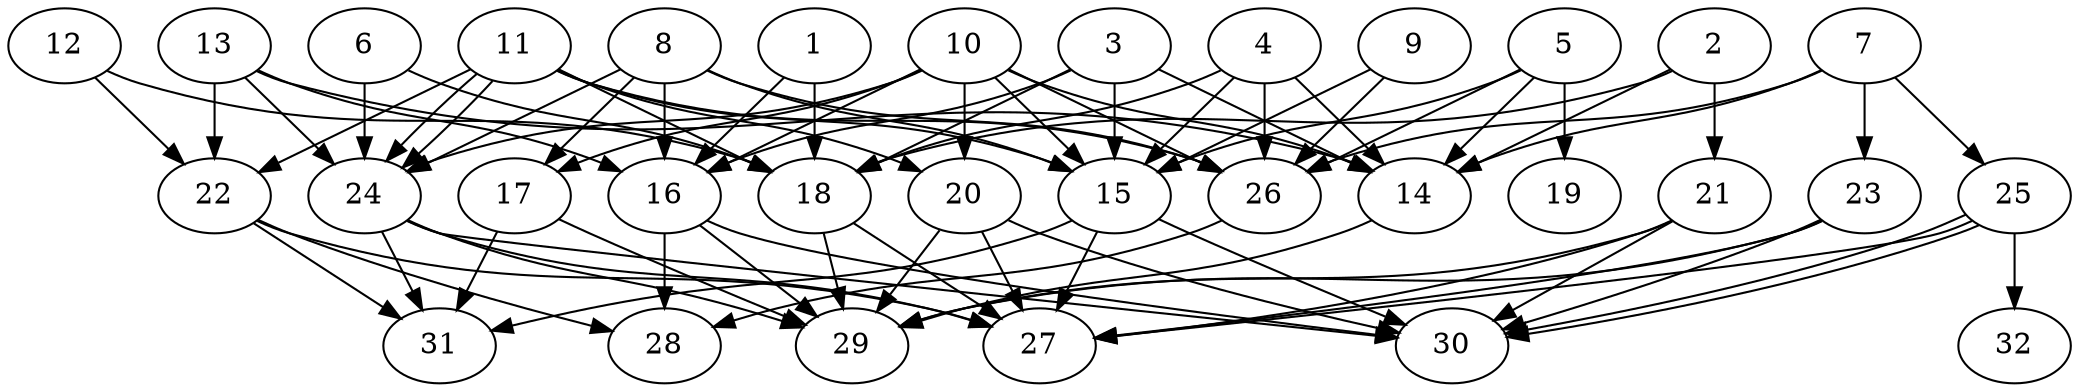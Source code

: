 // DAG (tier=2-normal, mode=compute, n=32, ccr=0.354, fat=0.699, density=0.579, regular=0.413, jump=0.167, mindata=524288, maxdata=8388608)
// DAG automatically generated by daggen at Sun Aug 24 16:33:33 2025
// /home/ermia/Project/Environments/daggen/bin/daggen --dot --ccr 0.354 --fat 0.699 --regular 0.413 --density 0.579 --jump 0.167 --mindata 524288 --maxdata 8388608 -n 32 
digraph G {
  1 [size="1143228968882500", alpha="0.10", expect_size="571614484441250"]
  1 -> 16 [size ="23647829884928"]
  1 -> 18 [size ="23647829884928"]
  2 [size="95330921933317", alpha="0.12", expect_size="47665460966658"]
  2 -> 14 [size ="6018062876672"]
  2 -> 18 [size ="6018062876672"]
  2 -> 21 [size ="6018062876672"]
  3 [size="4321343967055155", alpha="0.04", expect_size="2160671983527577"]
  3 -> 14 [size ="156044625969152"]
  3 -> 15 [size ="156044625969152"]
  3 -> 16 [size ="156044625969152"]
  3 -> 18 [size ="156044625969152"]
  4 [size="2066355135374556", alpha="0.16", expect_size="1033177567687278"]
  4 -> 14 [size ="169265869094912"]
  4 -> 15 [size ="169265869094912"]
  4 -> 18 [size ="169265869094912"]
  4 -> 26 [size ="169265869094912"]
  5 [size="5312618633820635136", alpha="0.02", expect_size="2656309316910317568"]
  5 -> 14 [size ="24357296406528"]
  5 -> 15 [size ="24357296406528"]
  5 -> 19 [size ="24357296406528"]
  5 -> 26 [size ="24357296406528"]
  6 [size="33240763067816148", alpha="0.15", expect_size="16620381533908074"]
  6 -> 18 [size ="43035446476800"]
  6 -> 24 [size ="43035446476800"]
  7 [size="1424168283493660", alpha="0.05", expect_size="712084141746830"]
  7 -> 14 [size ="22699782963200"]
  7 -> 23 [size ="22699782963200"]
  7 -> 25 [size ="22699782963200"]
  7 -> 26 [size ="22699782963200"]
  8 [size="6551960977702179", alpha="0.17", expect_size="3275980488851089"]
  8 -> 15 [size ="277155447570432"]
  8 -> 16 [size ="277155447570432"]
  8 -> 17 [size ="277155447570432"]
  8 -> 24 [size ="277155447570432"]
  8 -> 26 [size ="277155447570432"]
  9 [size="32510421536360248", alpha="0.01", expect_size="16255210768180124"]
  9 -> 15 [size ="562537712058368"]
  9 -> 26 [size ="562537712058368"]
  10 [size="4221008056206816", alpha="0.10", expect_size="2110504028103408"]
  10 -> 14 [size ="4531735756800"]
  10 -> 15 [size ="4531735756800"]
  10 -> 16 [size ="4531735756800"]
  10 -> 17 [size ="4531735756800"]
  10 -> 20 [size ="4531735756800"]
  10 -> 24 [size ="4531735756800"]
  10 -> 26 [size ="4531735756800"]
  11 [size="167857517753765199872", alpha="0.03", expect_size="83928758876882599936"]
  11 -> 15 [size ="243435466391552"]
  11 -> 18 [size ="243435466391552"]
  11 -> 20 [size ="243435466391552"]
  11 -> 22 [size ="243435466391552"]
  11 -> 24 [size ="243435466391552"]
  11 -> 24 [size ="243435466391552"]
  11 -> 26 [size ="243435466391552"]
  12 [size="19533654704806004", alpha="0.00", expect_size="9766827352403002"]
  12 -> 18 [size ="424300356042752"]
  12 -> 22 [size ="424300356042752"]
  13 [size="2277142304372828", alpha="0.10", expect_size="1138571152186414"]
  13 -> 14 [size ="54247861256192"]
  13 -> 16 [size ="54247861256192"]
  13 -> 22 [size ="54247861256192"]
  13 -> 24 [size ="54247861256192"]
  14 [size="972380355522699136", alpha="0.19", expect_size="486190177761349568"]
  14 -> 29 [size ="363086141718528"]
  15 [size="424087456396158697472", alpha="0.11", expect_size="212043728198079348736"]
  15 -> 27 [size ="451571930365952"]
  15 -> 30 [size ="451571930365952"]
  15 -> 31 [size ="451571930365952"]
  16 [size="42737830347038272", alpha="0.02", expect_size="21368915173519136"]
  16 -> 28 [size ="17905659936768"]
  16 -> 29 [size ="17905659936768"]
  16 -> 30 [size ="17905659936768"]
  17 [size="17601875101434742", alpha="0.16", expect_size="8800937550717371"]
  17 -> 29 [size ="359013665472512"]
  17 -> 31 [size ="359013665472512"]
  18 [size="6806636708949177", alpha="0.13", expect_size="3403318354474588"]
  18 -> 27 [size ="3361222950912"]
  18 -> 29 [size ="3361222950912"]
  19 [size="109967566008974880", alpha="0.09", expect_size="54983783004487440"]
  20 [size="265683022935593320448", alpha="0.00", expect_size="132841511467796660224"]
  20 -> 27 [size ="330622589468672"]
  20 -> 29 [size ="330622589468672"]
  20 -> 30 [size ="330622589468672"]
  21 [size="34888338108217032704", alpha="0.03", expect_size="17444169054108516352"]
  21 -> 27 [size ="85416841576448"]
  21 -> 29 [size ="85416841576448"]
  21 -> 30 [size ="85416841576448"]
  22 [size="301403568542801792", alpha="0.07", expect_size="150701784271400896"]
  22 -> 27 [size ="138206351720448"]
  22 -> 28 [size ="138206351720448"]
  22 -> 31 [size ="138206351720448"]
  23 [size="135834791776878592000", alpha="0.14", expect_size="67917395888439296000"]
  23 -> 27 [size ="211396277043200"]
  23 -> 29 [size ="211396277043200"]
  23 -> 30 [size ="211396277043200"]
  24 [size="4447710308869341184", alpha="0.19", expect_size="2223855154434670592"]
  24 -> 27 [size ="21636199743488"]
  24 -> 29 [size ="21636199743488"]
  24 -> 30 [size ="21636199743488"]
  24 -> 31 [size ="21636199743488"]
  25 [size="2470158462685628", alpha="0.01", expect_size="1235079231342814"]
  25 -> 27 [size ="7714843394048"]
  25 -> 30 [size ="7714843394048"]
  25 -> 30 [size ="7714843394048"]
  25 -> 32 [size ="7714843394048"]
  26 [size="4590898860180064", alpha="0.07", expect_size="2295449430090032"]
  26 -> 28 [size ="366848667287552"]
  27 [size="36913855747907824", alpha="0.18", expect_size="18456927873953912"]
  28 [size="54381534241505048", alpha="0.12", expect_size="27190767120752524"]
  29 [size="12198225897903814", alpha="0.05", expect_size="6099112948951907"]
  30 [size="1511065684293068", alpha="0.15", expect_size="755532842146534"]
  31 [size="417085373678053", alpha="0.04", expect_size="208542686839026"]
  32 [size="402109379842553151488", alpha="0.19", expect_size="201054689921276575744"]
}